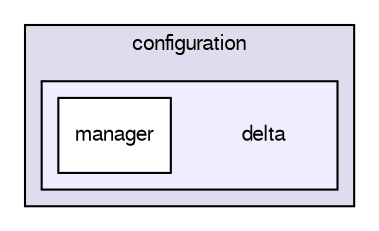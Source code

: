 digraph "/var/lib/jenkins/workspace/kaa_v0.6.1/client/client-multi/client-cpp/kaa/configuration/delta" {
  bgcolor=transparent;
  compound=true
  node [ fontsize="10", fontname="FreeSans"];
  edge [ labelfontsize="10", labelfontname="FreeSans"];
  subgraph clusterdir_e7fd2bad5fdf4320a4fa1ff45d5a0aa5 {
    graph [ bgcolor="#ddddee", pencolor="black", label="configuration" fontname="FreeSans", fontsize="10", URL="dir_e7fd2bad5fdf4320a4fa1ff45d5a0aa5.html"]
  subgraph clusterdir_f6d10d372c0bfc1420a7a5dec99b6cc3 {
    graph [ bgcolor="#eeeeff", pencolor="black", label="" URL="dir_f6d10d372c0bfc1420a7a5dec99b6cc3.html"];
    dir_f6d10d372c0bfc1420a7a5dec99b6cc3 [shape=plaintext label="delta"];
    dir_2145dd38442152515ab3d5d0045ddf0c [shape=box label="manager" color="black" fillcolor="white" style="filled" URL="dir_2145dd38442152515ab3d5d0045ddf0c.html"];
  }
  }
}
